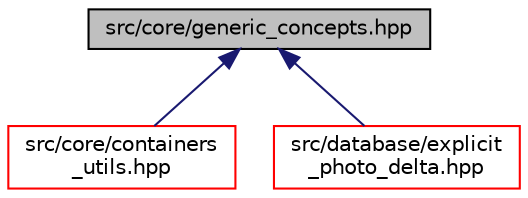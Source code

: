 digraph "src/core/generic_concepts.hpp"
{
 // LATEX_PDF_SIZE
  edge [fontname="Helvetica",fontsize="10",labelfontname="Helvetica",labelfontsize="10"];
  node [fontname="Helvetica",fontsize="10",shape=record];
  Node1 [label="src/core/generic_concepts.hpp",height=0.2,width=0.4,color="black", fillcolor="grey75", style="filled", fontcolor="black",tooltip=" "];
  Node1 -> Node2 [dir="back",color="midnightblue",fontsize="10",style="solid",fontname="Helvetica"];
  Node2 [label="src/core/containers\l_utils.hpp",height=0.2,width=0.4,color="red", fillcolor="white", style="filled",URL="$containers__utils_8hpp.html",tooltip=" "];
  Node1 -> Node9 [dir="back",color="midnightblue",fontsize="10",style="solid",fontname="Helvetica"];
  Node9 [label="src/database/explicit\l_photo_delta.hpp",height=0.2,width=0.4,color="red", fillcolor="white", style="filled",URL="$explicit__photo__delta_8hpp.html",tooltip=" "];
}
